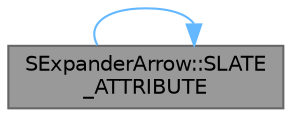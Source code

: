 digraph "SExpanderArrow::SLATE_ATTRIBUTE"
{
 // INTERACTIVE_SVG=YES
 // LATEX_PDF_SIZE
  bgcolor="transparent";
  edge [fontname=Helvetica,fontsize=10,labelfontname=Helvetica,labelfontsize=10];
  node [fontname=Helvetica,fontsize=10,shape=box,height=0.2,width=0.4];
  rankdir="LR";
  Node1 [id="Node000001",label="SExpanderArrow::SLATE\l_ATTRIBUTE",height=0.2,width=0.4,color="gray40", fillcolor="grey60", style="filled", fontcolor="black",tooltip="The level that the root of the tree should start (e.g."];
  Node1 -> Node1 [id="edge1_Node000001_Node000001",color="steelblue1",style="solid",tooltip=" "];
}
